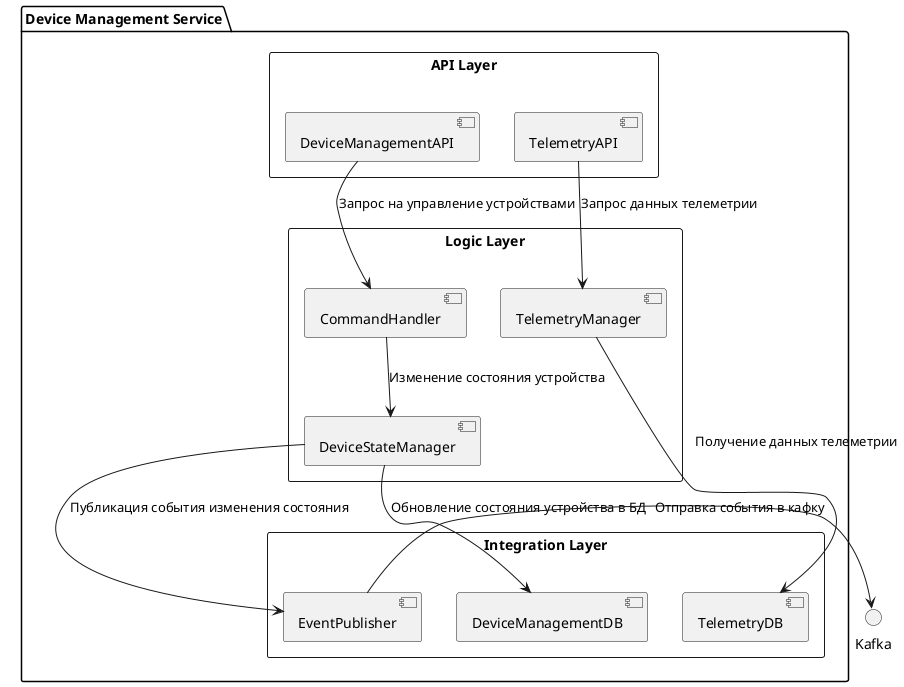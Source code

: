 
@startuml

package "Device Management Service" {

  rectangle "API Layer" {
    component DeviceManagementAPI
    component TelemetryAPI
  }

  rectangle "Logic Layer" {
    component CommandHandler
    component DeviceStateManager
    component TelemetryManager
  }

  rectangle "Integration Layer" {
    component EventPublisher
    component DeviceManagementDB
    component TelemetryDB
  }

}

DeviceManagementAPI -down-> CommandHandler : "Запрос на управление устройствами"
CommandHandler -down-> DeviceStateManager : "Изменение состояния устройства"
DeviceStateManager -down-> DeviceManagementDB : "Обновление состояния устройства в БД"
DeviceStateManager -right-> EventPublisher : "Публикация события изменения состояния"
EventPublisher -right-> Kafka : "Отправка события в кафку"

TelemetryAPI -down-> TelemetryManager : "Запрос данных телеметрии"
TelemetryManager -down-> TelemetryDB : "Получение данных телеметрии"

@enduml
